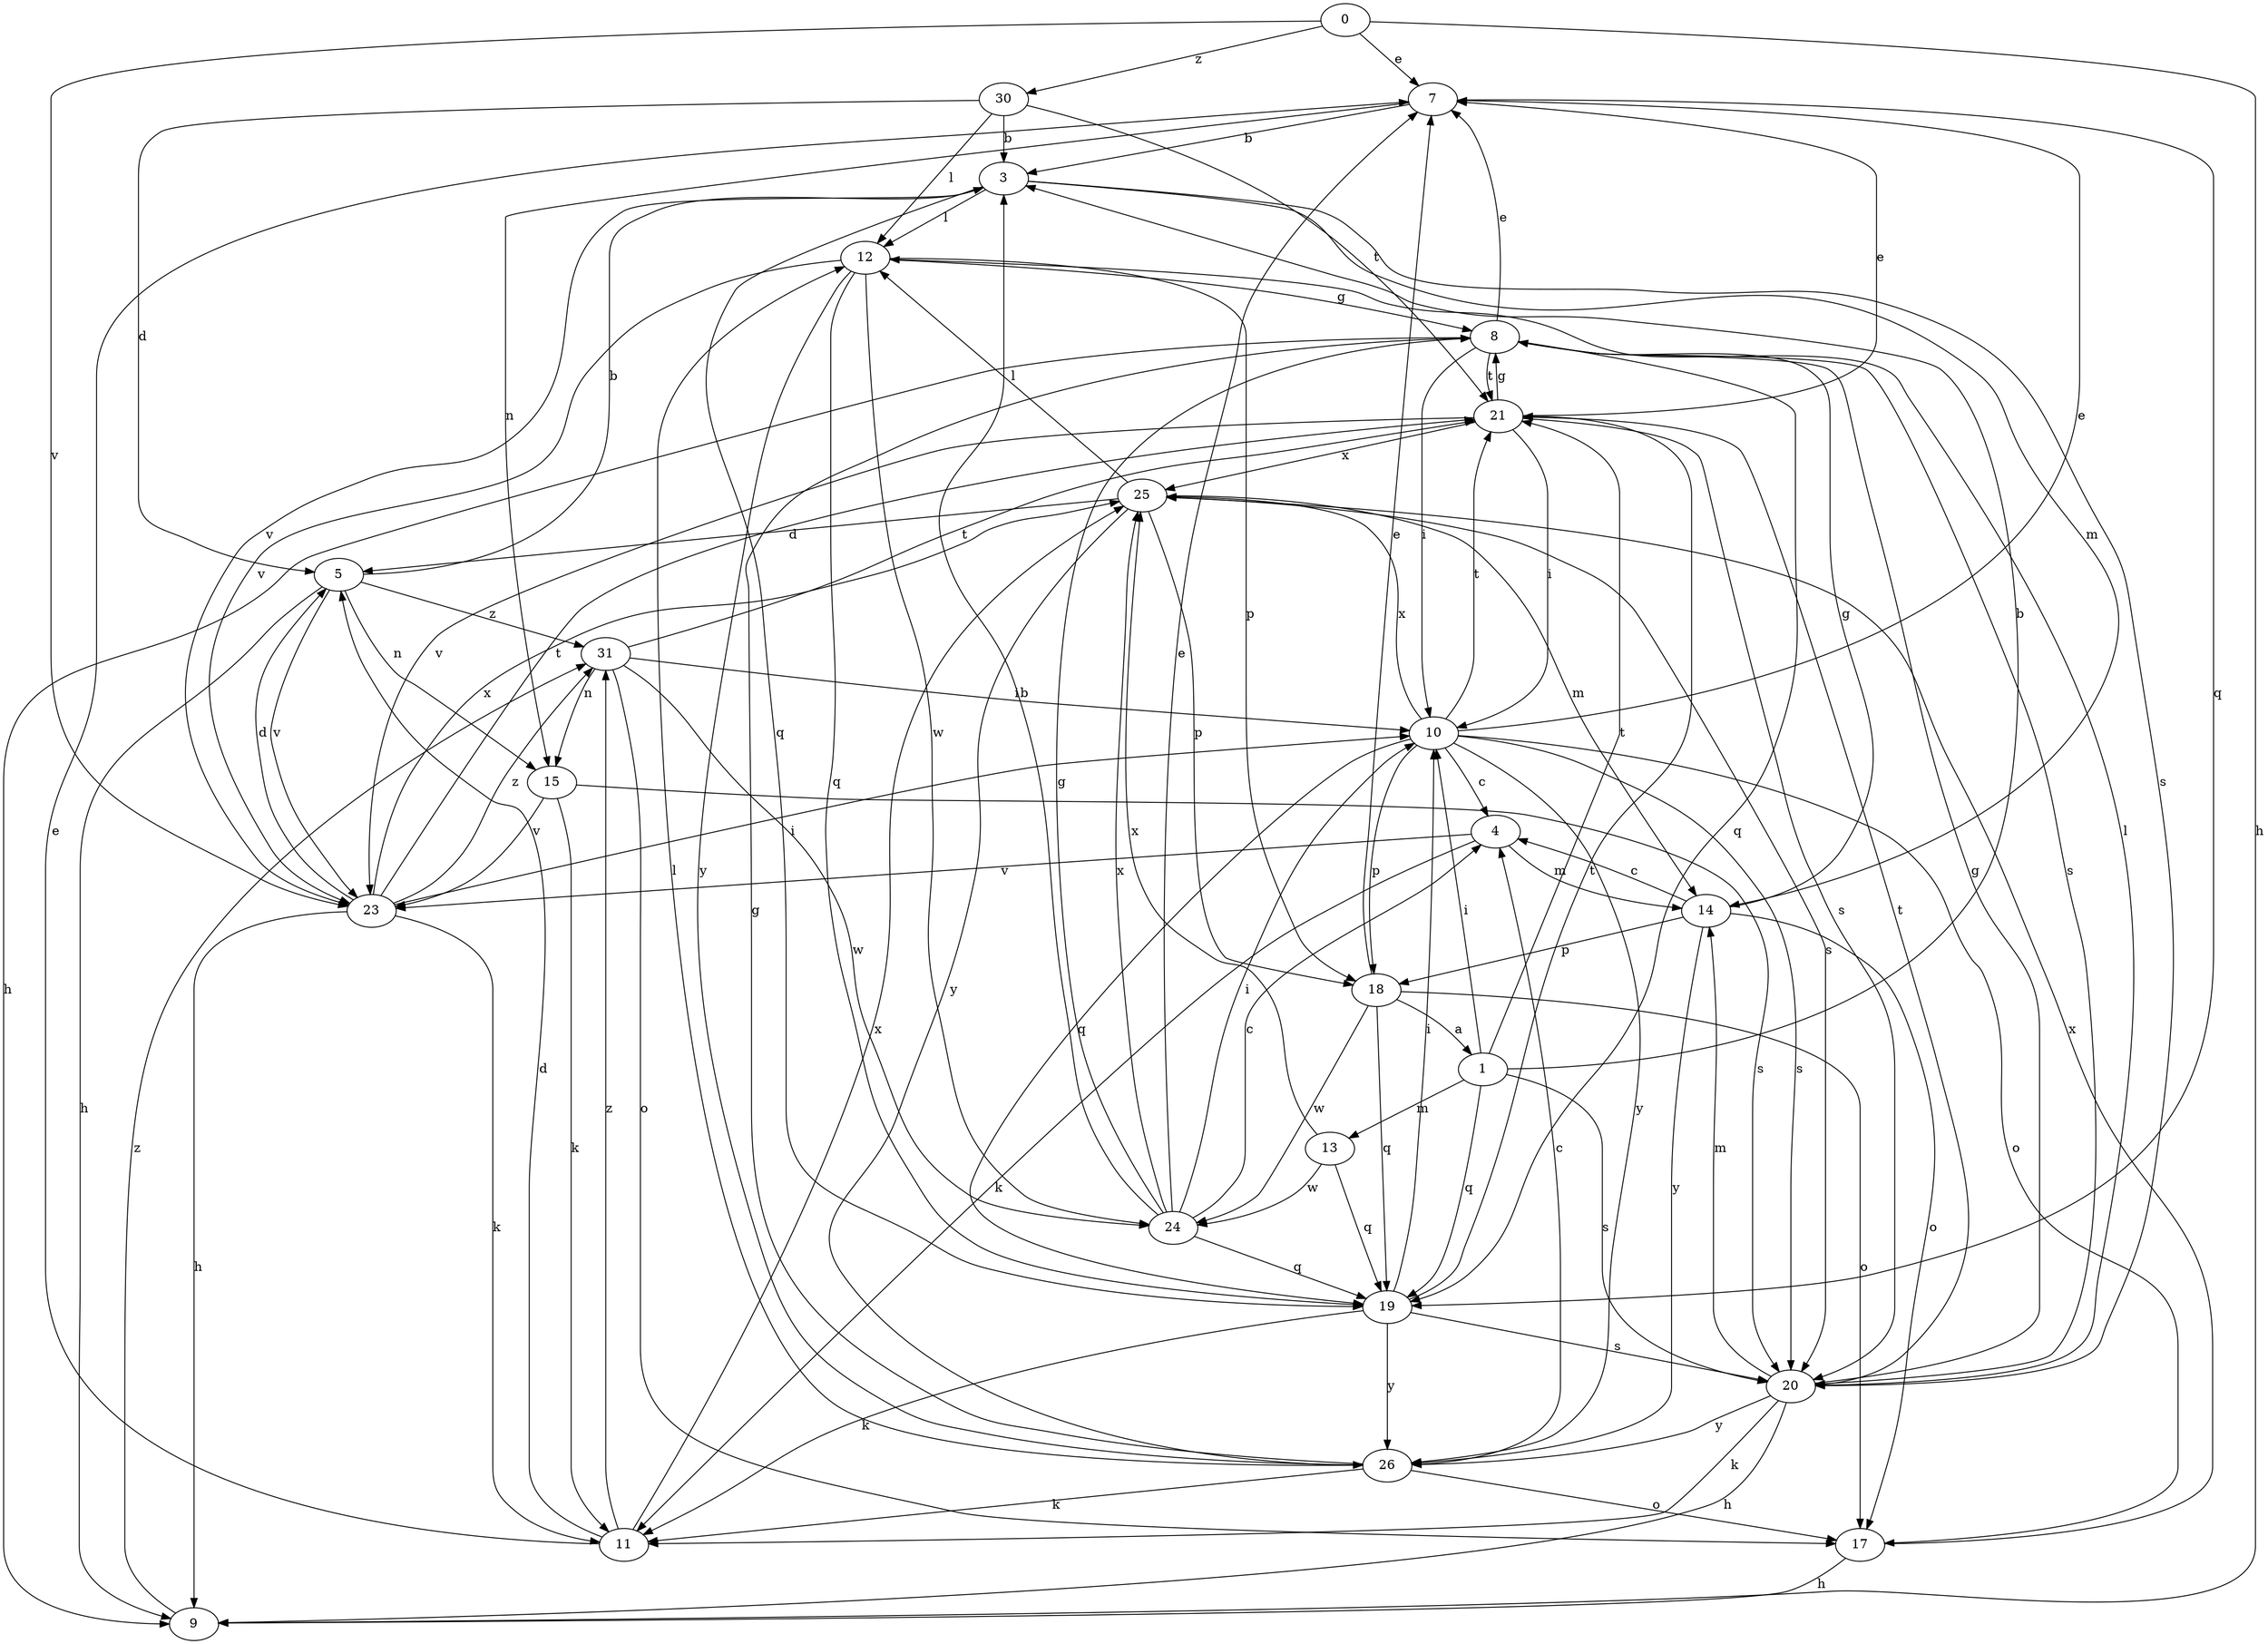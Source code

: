 strict digraph  {
0;
1;
3;
4;
5;
7;
8;
9;
10;
11;
12;
13;
14;
15;
17;
18;
19;
20;
21;
23;
24;
25;
26;
30;
31;
0 -> 7  [label=e];
0 -> 9  [label=h];
0 -> 23  [label=v];
0 -> 30  [label=z];
1 -> 3  [label=b];
1 -> 10  [label=i];
1 -> 13  [label=m];
1 -> 19  [label=q];
1 -> 20  [label=s];
1 -> 21  [label=t];
3 -> 12  [label=l];
3 -> 14  [label=m];
3 -> 19  [label=q];
3 -> 20  [label=s];
3 -> 23  [label=v];
4 -> 11  [label=k];
4 -> 14  [label=m];
4 -> 23  [label=v];
5 -> 3  [label=b];
5 -> 9  [label=h];
5 -> 15  [label=n];
5 -> 23  [label=v];
5 -> 31  [label=z];
7 -> 3  [label=b];
7 -> 15  [label=n];
7 -> 19  [label=q];
8 -> 7  [label=e];
8 -> 9  [label=h];
8 -> 10  [label=i];
8 -> 19  [label=q];
8 -> 20  [label=s];
8 -> 21  [label=t];
9 -> 31  [label=z];
10 -> 4  [label=c];
10 -> 7  [label=e];
10 -> 17  [label=o];
10 -> 18  [label=p];
10 -> 19  [label=q];
10 -> 20  [label=s];
10 -> 21  [label=t];
10 -> 25  [label=x];
10 -> 26  [label=y];
11 -> 5  [label=d];
11 -> 7  [label=e];
11 -> 25  [label=x];
11 -> 31  [label=z];
12 -> 8  [label=g];
12 -> 18  [label=p];
12 -> 19  [label=q];
12 -> 23  [label=v];
12 -> 24  [label=w];
12 -> 26  [label=y];
13 -> 19  [label=q];
13 -> 24  [label=w];
13 -> 25  [label=x];
14 -> 4  [label=c];
14 -> 8  [label=g];
14 -> 17  [label=o];
14 -> 18  [label=p];
14 -> 26  [label=y];
15 -> 11  [label=k];
15 -> 20  [label=s];
15 -> 23  [label=v];
17 -> 9  [label=h];
17 -> 25  [label=x];
18 -> 1  [label=a];
18 -> 7  [label=e];
18 -> 17  [label=o];
18 -> 19  [label=q];
18 -> 24  [label=w];
19 -> 10  [label=i];
19 -> 11  [label=k];
19 -> 20  [label=s];
19 -> 21  [label=t];
19 -> 26  [label=y];
20 -> 8  [label=g];
20 -> 9  [label=h];
20 -> 11  [label=k];
20 -> 12  [label=l];
20 -> 14  [label=m];
20 -> 21  [label=t];
20 -> 26  [label=y];
21 -> 7  [label=e];
21 -> 8  [label=g];
21 -> 10  [label=i];
21 -> 20  [label=s];
21 -> 23  [label=v];
21 -> 25  [label=x];
23 -> 5  [label=d];
23 -> 9  [label=h];
23 -> 10  [label=i];
23 -> 11  [label=k];
23 -> 21  [label=t];
23 -> 25  [label=x];
23 -> 31  [label=z];
24 -> 3  [label=b];
24 -> 4  [label=c];
24 -> 7  [label=e];
24 -> 8  [label=g];
24 -> 10  [label=i];
24 -> 19  [label=q];
24 -> 25  [label=x];
25 -> 5  [label=d];
25 -> 12  [label=l];
25 -> 14  [label=m];
25 -> 18  [label=p];
25 -> 20  [label=s];
25 -> 26  [label=y];
26 -> 4  [label=c];
26 -> 8  [label=g];
26 -> 11  [label=k];
26 -> 12  [label=l];
26 -> 17  [label=o];
30 -> 3  [label=b];
30 -> 5  [label=d];
30 -> 12  [label=l];
30 -> 21  [label=t];
31 -> 10  [label=i];
31 -> 15  [label=n];
31 -> 17  [label=o];
31 -> 21  [label=t];
31 -> 24  [label=w];
}
